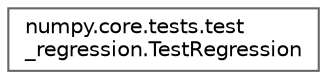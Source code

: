 digraph "Graphical Class Hierarchy"
{
 // LATEX_PDF_SIZE
  bgcolor="transparent";
  edge [fontname=Helvetica,fontsize=10,labelfontname=Helvetica,labelfontsize=10];
  node [fontname=Helvetica,fontsize=10,shape=box,height=0.2,width=0.4];
  rankdir="LR";
  Node0 [id="Node000000",label="numpy.core.tests.test\l_regression.TestRegression",height=0.2,width=0.4,color="grey40", fillcolor="white", style="filled",URL="$d6/ddf/classnumpy_1_1core_1_1tests_1_1test__regression_1_1TestRegression.html",tooltip=" "];
}
